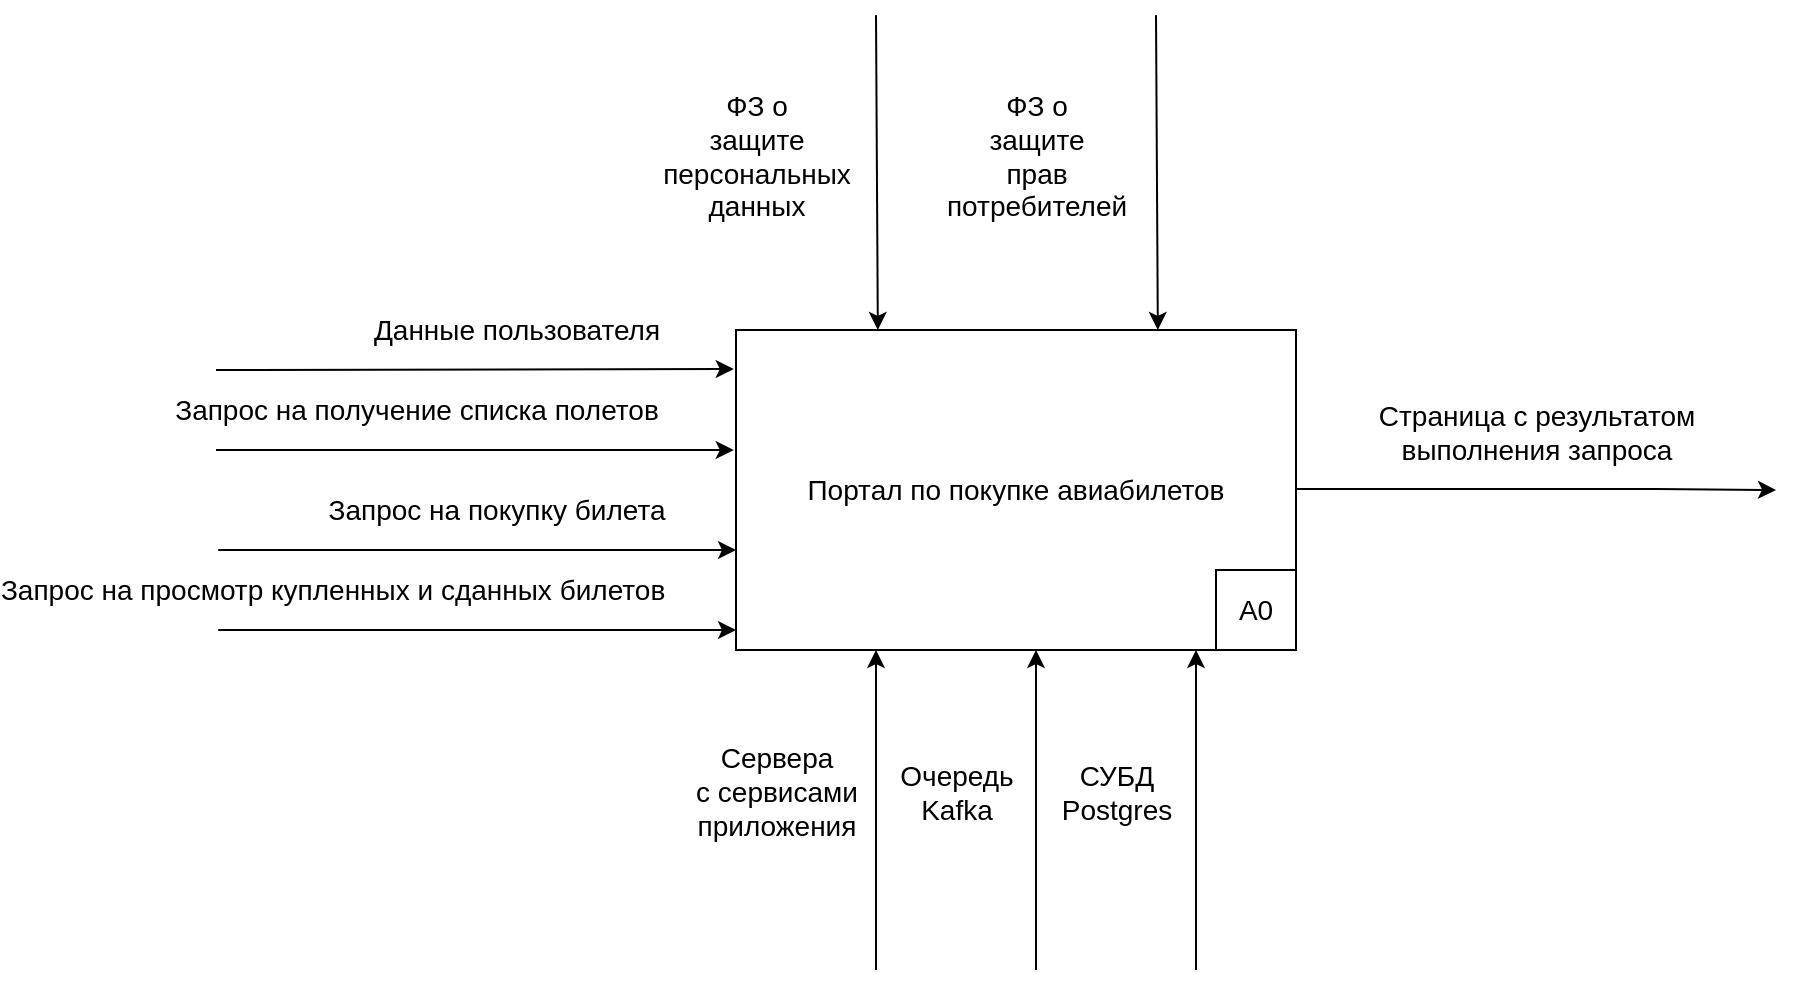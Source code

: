 <mxfile>
    <diagram id="t9X15T-bAVmE6qH7Ks0-" name="Page-1">
        <mxGraphModel dx="1469" dy="609" grid="1" gridSize="10" guides="1" tooltips="1" connect="1" arrows="1" fold="1" page="1" pageScale="1" pageWidth="827" pageHeight="1169" math="0" shadow="0">
            <root>
                <mxCell id="0"/>
                <mxCell id="1" parent="0"/>
                <mxCell id="2" value="&lt;font style=&quot;font-size: 14px;&quot;&gt;Портал по покупке авиабилетов&lt;/font&gt;" style="rounded=0;whiteSpace=wrap;html=1;" parent="1" vertex="1">
                    <mxGeometry x="280" y="240" width="280" height="160" as="geometry"/>
                </mxCell>
                <mxCell id="3" value="&lt;font style=&quot;font-size: 14px;&quot;&gt;A0&lt;/font&gt;" style="rounded=0;whiteSpace=wrap;html=1;" parent="1" vertex="1">
                    <mxGeometry x="520" y="360" width="40" height="40" as="geometry"/>
                </mxCell>
                <mxCell id="6" value="" style="endArrow=classic;html=1;fontSize=14;entryX=-0.004;entryY=0.122;entryDx=0;entryDy=0;entryPerimeter=0;" parent="1" target="2" edge="1">
                    <mxGeometry width="50" height="50" relative="1" as="geometry">
                        <mxPoint x="20" y="260" as="sourcePoint"/>
                        <mxPoint x="320" y="310" as="targetPoint"/>
                    </mxGeometry>
                </mxCell>
                <mxCell id="7" value="Данные пользователя" style="edgeLabel;html=1;align=center;verticalAlign=middle;resizable=0;points=[];fontSize=14;" parent="6" vertex="1" connectable="0">
                    <mxGeometry x="-0.467" y="-3" relative="1" as="geometry">
                        <mxPoint x="81" y="-23" as="offset"/>
                    </mxGeometry>
                </mxCell>
                <mxCell id="8" value="" style="endArrow=classic;html=1;fontSize=14;entryX=-0.004;entryY=0.122;entryDx=0;entryDy=0;entryPerimeter=0;" parent="1" edge="1">
                    <mxGeometry width="50" height="50" relative="1" as="geometry">
                        <mxPoint x="20" y="300" as="sourcePoint"/>
                        <mxPoint x="278.88" y="300" as="targetPoint"/>
                    </mxGeometry>
                </mxCell>
                <mxCell id="9" value="Запрос на получение списка полетов" style="edgeLabel;html=1;align=center;verticalAlign=middle;resizable=0;points=[];fontSize=14;" parent="8" vertex="1" connectable="0">
                    <mxGeometry x="-0.467" y="-3" relative="1" as="geometry">
                        <mxPoint x="31" y="-23" as="offset"/>
                    </mxGeometry>
                </mxCell>
                <mxCell id="10" value="" style="endArrow=classic;html=1;fontSize=14;entryX=-0.004;entryY=0.122;entryDx=0;entryDy=0;entryPerimeter=0;" parent="1" edge="1">
                    <mxGeometry width="50" height="50" relative="1" as="geometry">
                        <mxPoint x="21.12" y="350" as="sourcePoint"/>
                        <mxPoint x="280.0" y="350" as="targetPoint"/>
                    </mxGeometry>
                </mxCell>
                <mxCell id="11" value="Запрос на покупку билета" style="edgeLabel;html=1;align=center;verticalAlign=middle;resizable=0;points=[];fontSize=14;" parent="10" vertex="1" connectable="0">
                    <mxGeometry x="-0.467" y="-3" relative="1" as="geometry">
                        <mxPoint x="70" y="-23" as="offset"/>
                    </mxGeometry>
                </mxCell>
                <mxCell id="12" value="" style="endArrow=classic;html=1;fontSize=14;entryX=-0.004;entryY=0.122;entryDx=0;entryDy=0;entryPerimeter=0;" parent="1" edge="1">
                    <mxGeometry width="50" height="50" relative="1" as="geometry">
                        <mxPoint x="21.12" y="390" as="sourcePoint"/>
                        <mxPoint x="280" y="390" as="targetPoint"/>
                    </mxGeometry>
                </mxCell>
                <mxCell id="13" value="Запрос на просмотр купленных и сданных билетов&amp;nbsp;" style="edgeLabel;html=1;align=center;verticalAlign=middle;resizable=0;points=[];fontSize=14;" parent="12" vertex="1" connectable="0">
                    <mxGeometry x="-0.467" y="-3" relative="1" as="geometry">
                        <mxPoint x="-10" y="-23" as="offset"/>
                    </mxGeometry>
                </mxCell>
                <mxCell id="16" value="" style="endArrow=classic;html=1;fontSize=14;entryX=0.289;entryY=-0.016;entryDx=0;entryDy=0;entryPerimeter=0;" parent="1" edge="1">
                    <mxGeometry width="50" height="50" relative="1" as="geometry">
                        <mxPoint x="490" y="82.56" as="sourcePoint"/>
                        <mxPoint x="490.92" y="240.0" as="targetPoint"/>
                    </mxGeometry>
                </mxCell>
                <mxCell id="17" value="ФЗ о&lt;br&gt;защите&lt;br&gt;прав&lt;br&gt;потребителей" style="edgeLabel;html=1;align=center;verticalAlign=middle;resizable=0;points=[];fontSize=14;" parent="16" vertex="1" connectable="0">
                    <mxGeometry x="0.149" y="-4" relative="1" as="geometry">
                        <mxPoint x="-57" y="-20" as="offset"/>
                    </mxGeometry>
                </mxCell>
                <mxCell id="21" value="" style="endArrow=classic;html=1;fontSize=14;entryX=0.289;entryY=-0.016;entryDx=0;entryDy=0;entryPerimeter=0;" parent="1" edge="1">
                    <mxGeometry width="50" height="50" relative="1" as="geometry">
                        <mxPoint x="350" y="82.56" as="sourcePoint"/>
                        <mxPoint x="350.92" y="240" as="targetPoint"/>
                    </mxGeometry>
                </mxCell>
                <mxCell id="22" value="ФЗ о&lt;br&gt;защите&lt;br&gt;персональных&lt;br&gt;данных" style="edgeLabel;html=1;align=center;verticalAlign=middle;resizable=0;points=[];fontSize=14;" parent="21" vertex="1" connectable="0">
                    <mxGeometry x="0.149" y="-4" relative="1" as="geometry">
                        <mxPoint x="-57" y="-20" as="offset"/>
                    </mxGeometry>
                </mxCell>
                <mxCell id="23" value="" style="endArrow=classic;html=1;fontSize=14;" parent="1" edge="1">
                    <mxGeometry width="50" height="50" relative="1" as="geometry">
                        <mxPoint x="350" y="560" as="sourcePoint"/>
                        <mxPoint x="350" y="400" as="targetPoint"/>
                    </mxGeometry>
                </mxCell>
                <mxCell id="24" value="Сервера&lt;br&gt;с сервисами&lt;br&gt;приложения" style="edgeLabel;html=1;align=center;verticalAlign=middle;resizable=0;points=[];fontSize=14;" parent="23" vertex="1" connectable="0">
                    <mxGeometry x="0.194" y="-1" relative="1" as="geometry">
                        <mxPoint x="-51" y="6" as="offset"/>
                    </mxGeometry>
                </mxCell>
                <mxCell id="27" value="" style="endArrow=classic;html=1;fontSize=14;" parent="1" edge="1">
                    <mxGeometry width="50" height="50" relative="1" as="geometry">
                        <mxPoint x="430" y="560" as="sourcePoint"/>
                        <mxPoint x="430" y="400" as="targetPoint"/>
                    </mxGeometry>
                </mxCell>
                <mxCell id="28" value="Очередь&lt;br&gt;Kafka" style="edgeLabel;html=1;align=center;verticalAlign=middle;resizable=0;points=[];fontSize=14;" parent="27" vertex="1" connectable="0">
                    <mxGeometry x="0.194" y="-1" relative="1" as="geometry">
                        <mxPoint x="-41" y="6" as="offset"/>
                    </mxGeometry>
                </mxCell>
                <mxCell id="29" value="" style="endArrow=classic;html=1;fontSize=14;" parent="1" edge="1">
                    <mxGeometry width="50" height="50" relative="1" as="geometry">
                        <mxPoint x="510" y="560" as="sourcePoint"/>
                        <mxPoint x="510" y="400" as="targetPoint"/>
                    </mxGeometry>
                </mxCell>
                <mxCell id="30" value="СУБД&lt;br&gt;Postgres" style="edgeLabel;html=1;align=center;verticalAlign=middle;resizable=0;points=[];fontSize=14;" parent="29" vertex="1" connectable="0">
                    <mxGeometry x="0.194" y="-1" relative="1" as="geometry">
                        <mxPoint x="-41" y="6" as="offset"/>
                    </mxGeometry>
                </mxCell>
                <mxCell id="3SwQRDL6SNz5n02wWCx--30" style="edgeStyle=orthogonalEdgeStyle;rounded=0;html=1;exitX=1;exitY=0.5;exitDx=0;exitDy=0;fontSize=14;startArrow=none;startFill=0;endArrow=classic;endFill=1;" parent="1" edge="1">
                    <mxGeometry relative="1" as="geometry">
                        <mxPoint x="800" y="320" as="targetPoint"/>
                        <mxPoint x="560" y="319.5" as="sourcePoint"/>
                        <Array as="points">
                            <mxPoint x="740" y="320"/>
                            <mxPoint x="740" y="320"/>
                        </Array>
                    </mxGeometry>
                </mxCell>
                <mxCell id="3SwQRDL6SNz5n02wWCx--31" value="Страница с результатом&lt;br&gt;выполнения запроса" style="edgeLabel;html=1;align=center;verticalAlign=middle;resizable=0;points=[];fontSize=14;" parent="3SwQRDL6SNz5n02wWCx--30" vertex="1" connectable="0">
                    <mxGeometry x="0.083" y="4" relative="1" as="geometry">
                        <mxPoint x="-10" y="-25" as="offset"/>
                    </mxGeometry>
                </mxCell>
            </root>
        </mxGraphModel>
    </diagram>
</mxfile>